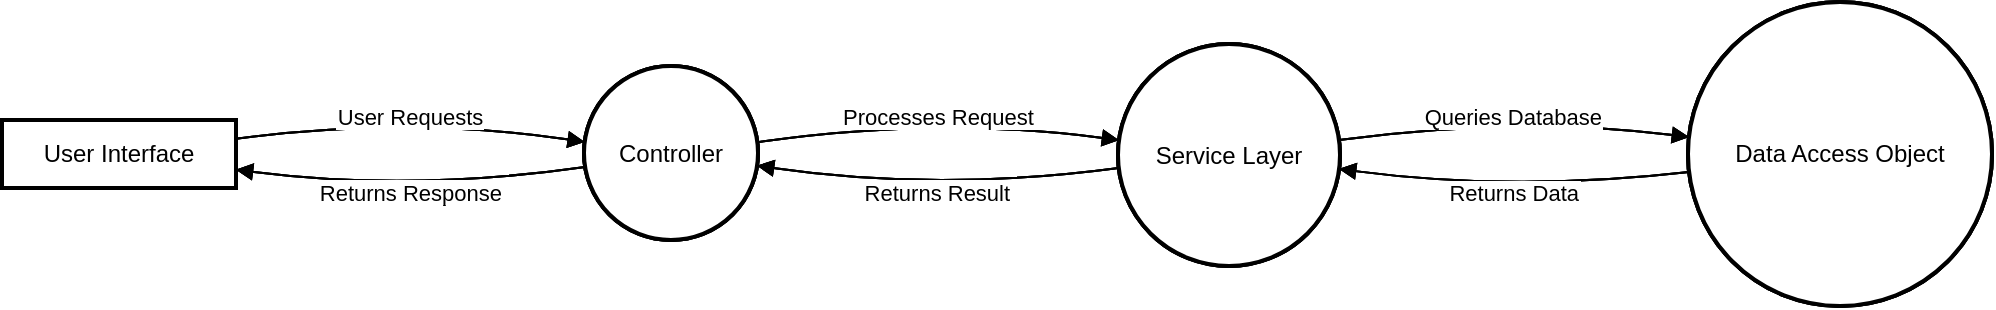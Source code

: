 <mxfile version="21.2.1" type="github">
  <diagram name="Page-1" id="9jH1ieIGYzrc560Pcyi3">
    <mxGraphModel dx="1908" dy="1182" grid="1" gridSize="10" guides="1" tooltips="1" connect="1" arrows="1" fold="1" page="1" pageScale="1" pageWidth="850" pageHeight="1100" math="0" shadow="0">
      <root>
        <mxCell id="0" />
        <mxCell id="1" parent="0" />
        <mxCell id="3Emosc_FQbBw4_jPjhC6-14" value="User Interface" style="whiteSpace=wrap;strokeWidth=2;" vertex="1" parent="1">
          <mxGeometry x="80" y="339" width="117" height="34" as="geometry" />
        </mxCell>
        <mxCell id="3Emosc_FQbBw4_jPjhC6-15" value="Controller" style="ellipse;aspect=fixed;strokeWidth=2;whiteSpace=wrap;" vertex="1" parent="1">
          <mxGeometry x="371" y="312" width="87" height="87" as="geometry" />
        </mxCell>
        <mxCell id="3Emosc_FQbBw4_jPjhC6-16" value="Service Layer" style="ellipse;aspect=fixed;strokeWidth=2;whiteSpace=wrap;" vertex="1" parent="1">
          <mxGeometry x="638" y="301" width="111" height="111" as="geometry" />
        </mxCell>
        <mxCell id="3Emosc_FQbBw4_jPjhC6-17" value="Data Access Object" style="ellipse;aspect=fixed;strokeWidth=2;whiteSpace=wrap;" vertex="1" parent="1">
          <mxGeometry x="923" y="280" width="152" height="152" as="geometry" />
        </mxCell>
        <mxCell id="3Emosc_FQbBw4_jPjhC6-18" value="User Requests" style="curved=1;startArrow=none;endArrow=block;exitX=1.001;exitY=0.276;entryX=0.001;entryY=0.433;rounded=0;" edge="1" parent="1" source="3Emosc_FQbBw4_jPjhC6-14" target="3Emosc_FQbBw4_jPjhC6-15">
          <mxGeometry relative="1" as="geometry">
            <Array as="points">
              <mxPoint x="284" y="337" />
            </Array>
          </mxGeometry>
        </mxCell>
        <mxCell id="3Emosc_FQbBw4_jPjhC6-19" value="Processes Request" style="curved=1;startArrow=none;endArrow=block;exitX=1.006;exitY=0.435;entryX=-0.002;entryY=0.43;rounded=0;" edge="1" parent="1" source="3Emosc_FQbBw4_jPjhC6-15" target="3Emosc_FQbBw4_jPjhC6-16">
          <mxGeometry relative="1" as="geometry">
            <Array as="points">
              <mxPoint x="548" y="337" />
            </Array>
          </mxGeometry>
        </mxCell>
        <mxCell id="3Emosc_FQbBw4_jPjhC6-20" value="Queries Database" style="curved=1;startArrow=none;endArrow=block;exitX=0.996;exitY=0.429;entryX=0.001;entryY=0.442;rounded=0;" edge="1" parent="1" source="3Emosc_FQbBw4_jPjhC6-16" target="3Emosc_FQbBw4_jPjhC6-17">
          <mxGeometry relative="1" as="geometry">
            <Array as="points">
              <mxPoint x="836" y="337" />
            </Array>
          </mxGeometry>
        </mxCell>
        <mxCell id="3Emosc_FQbBw4_jPjhC6-21" value="Returns Data" style="curved=1;startArrow=none;endArrow=block;exitX=0.001;exitY=0.56;entryX=0.996;entryY=0.564;rounded=0;" edge="1" parent="1" source="3Emosc_FQbBw4_jPjhC6-17" target="3Emosc_FQbBw4_jPjhC6-16">
          <mxGeometry relative="1" as="geometry">
            <Array as="points">
              <mxPoint x="836" y="375" />
            </Array>
          </mxGeometry>
        </mxCell>
        <mxCell id="3Emosc_FQbBw4_jPjhC6-22" value="Returns Result" style="curved=1;startArrow=none;endArrow=block;exitX=-0.002;exitY=0.563;entryX=1.006;entryY=0.58;rounded=0;" edge="1" parent="1" source="3Emosc_FQbBw4_jPjhC6-16" target="3Emosc_FQbBw4_jPjhC6-15">
          <mxGeometry relative="1" as="geometry">
            <Array as="points">
              <mxPoint x="548" y="375" />
            </Array>
          </mxGeometry>
        </mxCell>
        <mxCell id="3Emosc_FQbBw4_jPjhC6-23" value="Returns Response" style="curved=1;startArrow=none;endArrow=block;exitX=0.001;exitY=0.581;entryX=1.001;entryY=0.731;rounded=0;" edge="1" parent="1" source="3Emosc_FQbBw4_jPjhC6-15" target="3Emosc_FQbBw4_jPjhC6-14">
          <mxGeometry relative="1" as="geometry">
            <Array as="points">
              <mxPoint x="284" y="375" />
            </Array>
          </mxGeometry>
        </mxCell>
        <mxCell id="3Emosc_FQbBw4_jPjhC6-24" value="User Interface" style="whiteSpace=wrap;strokeWidth=2;" vertex="1" parent="1">
          <mxGeometry x="80" y="339" width="117" height="34" as="geometry" />
        </mxCell>
        <mxCell id="3Emosc_FQbBw4_jPjhC6-25" value="Controller" style="ellipse;aspect=fixed;strokeWidth=2;whiteSpace=wrap;" vertex="1" parent="1">
          <mxGeometry x="371" y="312" width="87" height="87" as="geometry" />
        </mxCell>
        <mxCell id="3Emosc_FQbBw4_jPjhC6-26" value="Service Layer" style="ellipse;aspect=fixed;strokeWidth=2;whiteSpace=wrap;" vertex="1" parent="1">
          <mxGeometry x="638" y="301" width="111" height="111" as="geometry" />
        </mxCell>
        <mxCell id="3Emosc_FQbBw4_jPjhC6-27" value="Data Access Object" style="ellipse;aspect=fixed;strokeWidth=2;whiteSpace=wrap;" vertex="1" parent="1">
          <mxGeometry x="923" y="280" width="152" height="152" as="geometry" />
        </mxCell>
        <mxCell id="3Emosc_FQbBw4_jPjhC6-28" value="User Requests" style="curved=1;startArrow=none;endArrow=block;exitX=1.001;exitY=0.276;entryX=0.001;entryY=0.433;rounded=0;" edge="1" parent="1" source="3Emosc_FQbBw4_jPjhC6-24" target="3Emosc_FQbBw4_jPjhC6-25">
          <mxGeometry relative="1" as="geometry">
            <Array as="points">
              <mxPoint x="284" y="337" />
            </Array>
          </mxGeometry>
        </mxCell>
        <mxCell id="3Emosc_FQbBw4_jPjhC6-29" value="Processes Request" style="curved=1;startArrow=none;endArrow=block;exitX=1.006;exitY=0.435;entryX=-0.002;entryY=0.43;rounded=0;" edge="1" parent="1" source="3Emosc_FQbBw4_jPjhC6-25" target="3Emosc_FQbBw4_jPjhC6-26">
          <mxGeometry relative="1" as="geometry">
            <Array as="points">
              <mxPoint x="548" y="337" />
            </Array>
          </mxGeometry>
        </mxCell>
        <mxCell id="3Emosc_FQbBw4_jPjhC6-30" value="Queries Database" style="curved=1;startArrow=none;endArrow=block;exitX=0.996;exitY=0.429;entryX=0.001;entryY=0.442;rounded=0;" edge="1" parent="1" source="3Emosc_FQbBw4_jPjhC6-26" target="3Emosc_FQbBw4_jPjhC6-27">
          <mxGeometry relative="1" as="geometry">
            <Array as="points">
              <mxPoint x="836" y="337" />
            </Array>
          </mxGeometry>
        </mxCell>
        <mxCell id="3Emosc_FQbBw4_jPjhC6-31" value="Returns Data" style="curved=1;startArrow=none;endArrow=block;exitX=0.001;exitY=0.56;entryX=0.996;entryY=0.564;rounded=0;" edge="1" parent="1" source="3Emosc_FQbBw4_jPjhC6-27" target="3Emosc_FQbBw4_jPjhC6-26">
          <mxGeometry relative="1" as="geometry">
            <Array as="points">
              <mxPoint x="836" y="375" />
            </Array>
          </mxGeometry>
        </mxCell>
        <mxCell id="3Emosc_FQbBw4_jPjhC6-32" value="Returns Result" style="curved=1;startArrow=none;endArrow=block;exitX=-0.002;exitY=0.563;entryX=1.006;entryY=0.58;rounded=0;" edge="1" parent="1" source="3Emosc_FQbBw4_jPjhC6-26" target="3Emosc_FQbBw4_jPjhC6-25">
          <mxGeometry relative="1" as="geometry">
            <Array as="points">
              <mxPoint x="548" y="375" />
            </Array>
          </mxGeometry>
        </mxCell>
        <mxCell id="3Emosc_FQbBw4_jPjhC6-33" value="Returns Response" style="curved=1;startArrow=none;endArrow=block;exitX=0.001;exitY=0.581;entryX=1.001;entryY=0.731;rounded=0;" edge="1" parent="1" source="3Emosc_FQbBw4_jPjhC6-25" target="3Emosc_FQbBw4_jPjhC6-24">
          <mxGeometry relative="1" as="geometry">
            <Array as="points">
              <mxPoint x="284" y="375" />
            </Array>
          </mxGeometry>
        </mxCell>
        <mxCell id="3Emosc_FQbBw4_jPjhC6-34" value="User Interface" style="whiteSpace=wrap;strokeWidth=2;" vertex="1" parent="1">
          <mxGeometry x="80" y="339" width="117" height="34" as="geometry" />
        </mxCell>
        <mxCell id="3Emosc_FQbBw4_jPjhC6-35" value="Controller" style="ellipse;aspect=fixed;strokeWidth=2;whiteSpace=wrap;" vertex="1" parent="1">
          <mxGeometry x="371" y="312" width="87" height="87" as="geometry" />
        </mxCell>
        <mxCell id="3Emosc_FQbBw4_jPjhC6-36" value="Service Layer" style="ellipse;aspect=fixed;strokeWidth=2;whiteSpace=wrap;" vertex="1" parent="1">
          <mxGeometry x="638" y="301" width="111" height="111" as="geometry" />
        </mxCell>
        <mxCell id="3Emosc_FQbBw4_jPjhC6-37" value="Data Access Object" style="ellipse;aspect=fixed;strokeWidth=2;whiteSpace=wrap;" vertex="1" parent="1">
          <mxGeometry x="923" y="280" width="152" height="152" as="geometry" />
        </mxCell>
        <mxCell id="3Emosc_FQbBw4_jPjhC6-38" value="User Requests" style="curved=1;startArrow=none;endArrow=block;exitX=1.001;exitY=0.276;entryX=0.001;entryY=0.433;rounded=0;" edge="1" parent="1" source="3Emosc_FQbBw4_jPjhC6-34" target="3Emosc_FQbBw4_jPjhC6-35">
          <mxGeometry relative="1" as="geometry">
            <Array as="points">
              <mxPoint x="284" y="337" />
            </Array>
          </mxGeometry>
        </mxCell>
        <mxCell id="3Emosc_FQbBw4_jPjhC6-39" value="Processes Request" style="curved=1;startArrow=none;endArrow=block;exitX=1.006;exitY=0.435;entryX=-0.002;entryY=0.43;rounded=0;" edge="1" parent="1" source="3Emosc_FQbBw4_jPjhC6-35" target="3Emosc_FQbBw4_jPjhC6-36">
          <mxGeometry relative="1" as="geometry">
            <Array as="points">
              <mxPoint x="548" y="337" />
            </Array>
          </mxGeometry>
        </mxCell>
        <mxCell id="3Emosc_FQbBw4_jPjhC6-40" value="Queries Database" style="curved=1;startArrow=none;endArrow=block;exitX=0.996;exitY=0.429;entryX=0.001;entryY=0.442;rounded=0;" edge="1" parent="1" source="3Emosc_FQbBw4_jPjhC6-36" target="3Emosc_FQbBw4_jPjhC6-37">
          <mxGeometry relative="1" as="geometry">
            <Array as="points">
              <mxPoint x="836" y="337" />
            </Array>
          </mxGeometry>
        </mxCell>
        <mxCell id="3Emosc_FQbBw4_jPjhC6-41" value="Returns Data" style="curved=1;startArrow=none;endArrow=block;exitX=0.001;exitY=0.56;entryX=0.996;entryY=0.564;rounded=0;" edge="1" parent="1" source="3Emosc_FQbBw4_jPjhC6-37" target="3Emosc_FQbBw4_jPjhC6-36">
          <mxGeometry relative="1" as="geometry">
            <Array as="points">
              <mxPoint x="836" y="375" />
            </Array>
          </mxGeometry>
        </mxCell>
        <mxCell id="3Emosc_FQbBw4_jPjhC6-42" value="Returns Result" style="curved=1;startArrow=none;endArrow=block;exitX=-0.002;exitY=0.563;entryX=1.006;entryY=0.58;rounded=0;" edge="1" parent="1" source="3Emosc_FQbBw4_jPjhC6-36" target="3Emosc_FQbBw4_jPjhC6-35">
          <mxGeometry relative="1" as="geometry">
            <Array as="points">
              <mxPoint x="548" y="375" />
            </Array>
          </mxGeometry>
        </mxCell>
        <mxCell id="3Emosc_FQbBw4_jPjhC6-43" value="Returns Response" style="curved=1;startArrow=none;endArrow=block;exitX=0.001;exitY=0.581;entryX=1.001;entryY=0.731;rounded=0;" edge="1" parent="1" source="3Emosc_FQbBw4_jPjhC6-35" target="3Emosc_FQbBw4_jPjhC6-34">
          <mxGeometry relative="1" as="geometry">
            <Array as="points">
              <mxPoint x="284" y="375" />
            </Array>
          </mxGeometry>
        </mxCell>
      </root>
    </mxGraphModel>
  </diagram>
</mxfile>
